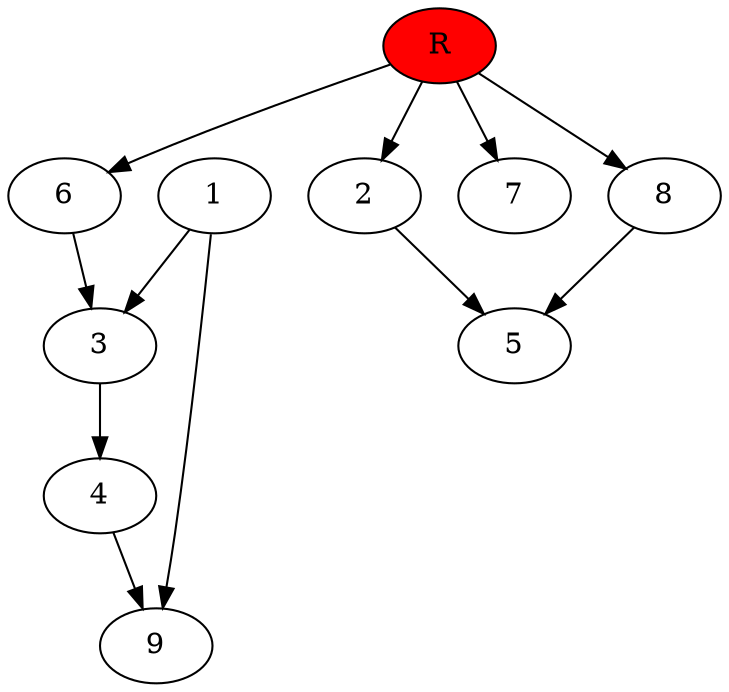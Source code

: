 digraph prb28329 {
	1
	2
	3
	4
	5
	6
	7
	8
	R [fillcolor="#ff0000" style=filled]
	1 -> 3
	1 -> 9
	2 -> 5
	3 -> 4
	4 -> 9
	6 -> 3
	8 -> 5
	R -> 2
	R -> 6
	R -> 7
	R -> 8
}
